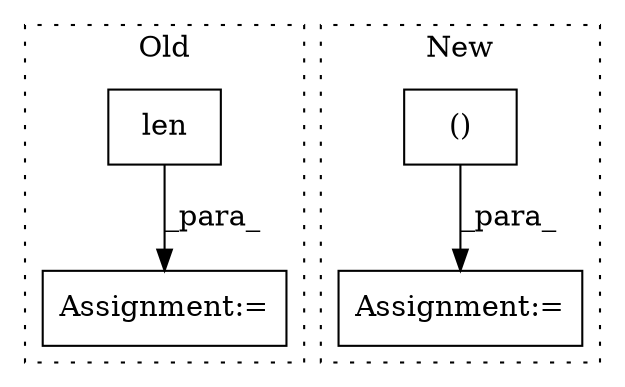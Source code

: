 digraph G {
subgraph cluster0 {
1 [label="len" a="32" s="1641,1658" l="4,1" shape="box"];
3 [label="Assignment:=" a="7" s="1588" l="1" shape="box"];
label = "Old";
style="dotted";
}
subgraph cluster1 {
2 [label="()" a="106" s="3879" l="25" shape="box"];
4 [label="Assignment:=" a="7" s="3867" l="1" shape="box"];
label = "New";
style="dotted";
}
1 -> 3 [label="_para_"];
2 -> 4 [label="_para_"];
}